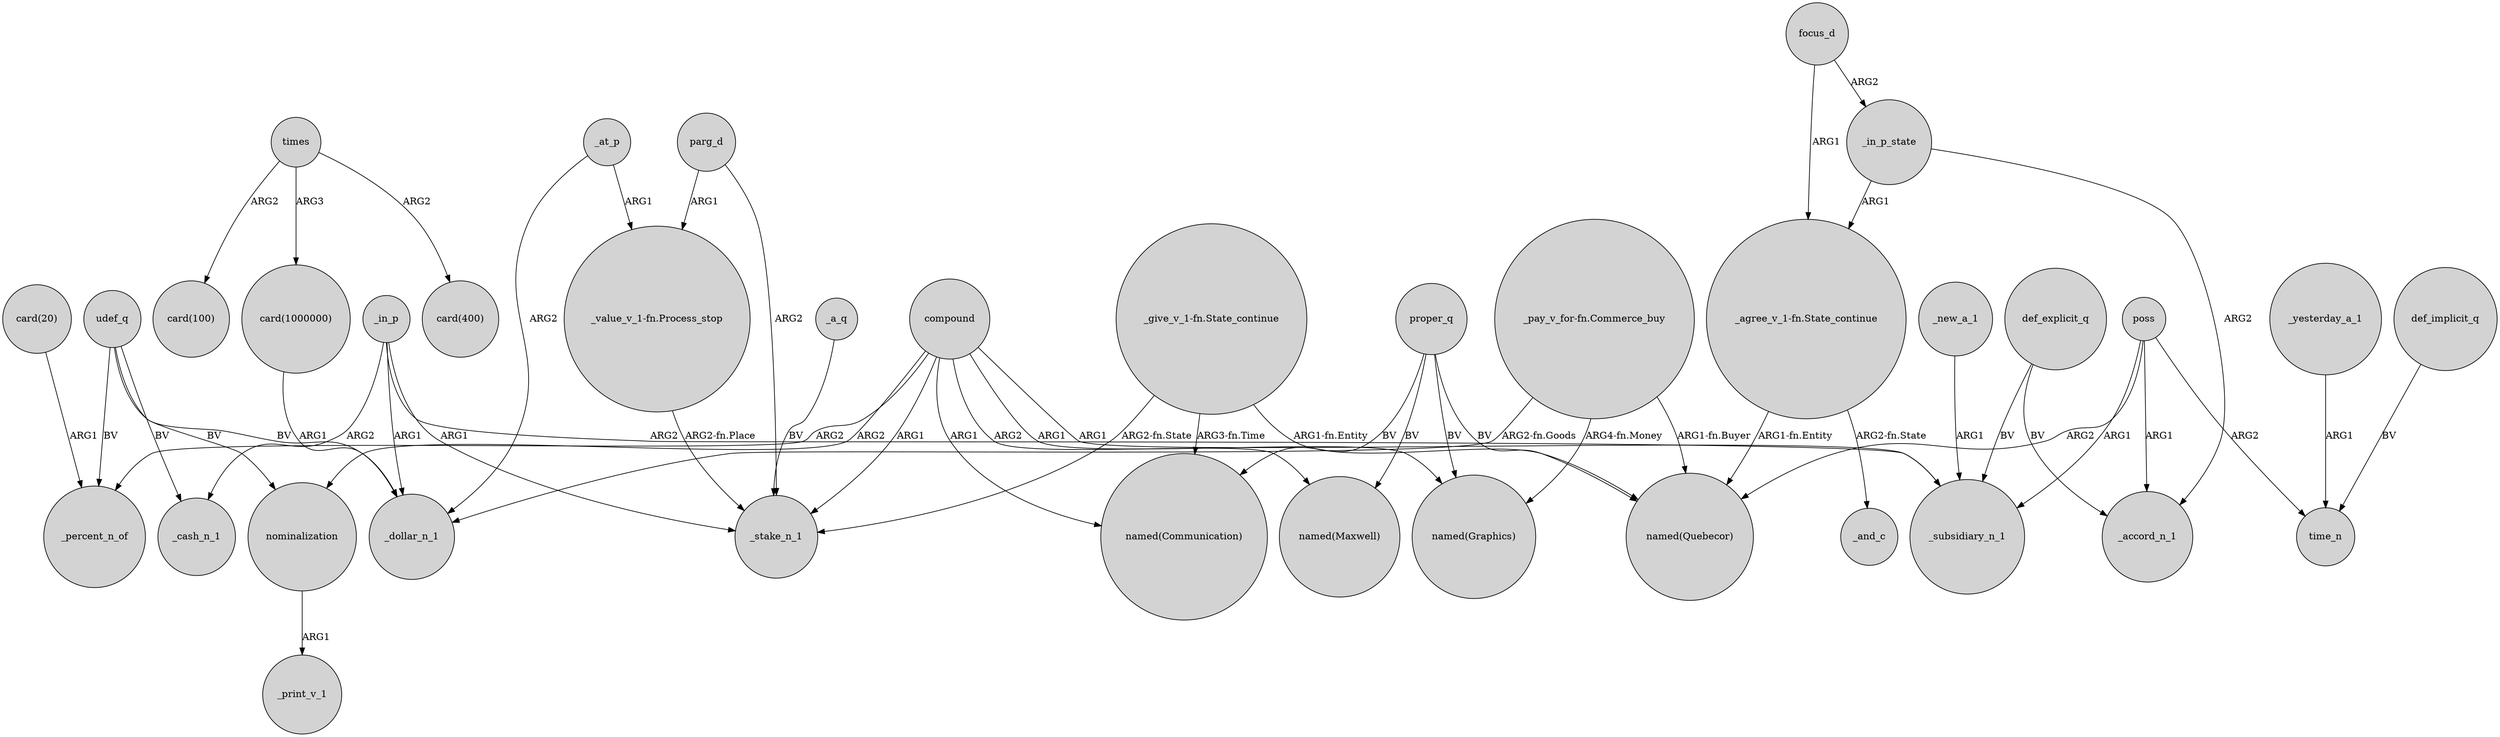 digraph {
	node [shape=circle style=filled]
	udef_q -> _cash_n_1 [label=BV]
	focus_d -> _in_p_state [label=ARG2]
	nominalization -> _print_v_1 [label=ARG1]
	times -> "card(400)" [label=ARG2]
	focus_d -> "_agree_v_1-fn.State_continue" [label=ARG1]
	"_give_v_1-fn.State_continue" -> _stake_n_1 [label="ARG2-fn.State"]
	_in_p_state -> _accord_n_1 [label=ARG2]
	"card(20)" -> _percent_n_of [label=ARG1]
	"_pay_v_for-fn.Commerce_buy" -> "named(Graphics)" [label="ARG4-fn.Money"]
	compound -> "named(Graphics)" [label=ARG1]
	udef_q -> nominalization [label=BV]
	def_explicit_q -> _accord_n_1 [label=BV]
	times -> "card(1000000)" [label=ARG3]
	"_give_v_1-fn.State_continue" -> "named(Communication)" [label="ARG3-fn.Time"]
	_yesterday_a_1 -> time_n [label=ARG1]
	"_agree_v_1-fn.State_continue" -> _and_c [label="ARG2-fn.State"]
	times -> "card(100)" [label=ARG2]
	compound -> "named(Communication)" [label=ARG1]
	compound -> nominalization [label=ARG2]
	_in_p -> _dollar_n_1 [label=ARG1]
	_at_p -> _dollar_n_1 [label=ARG2]
	proper_q -> "named(Communication)" [label=BV]
	udef_q -> _percent_n_of [label=BV]
	poss -> "named(Quebecor)" [label=ARG2]
	"_agree_v_1-fn.State_continue" -> "named(Quebecor)" [label="ARG1-fn.Entity"]
	compound -> _stake_n_1 [label=ARG1]
	proper_q -> "named(Maxwell)" [label=BV]
	_at_p -> "_value_v_1-fn.Process_stop" [label=ARG1]
	compound -> _percent_n_of [label=ARG2]
	udef_q -> _dollar_n_1 [label=BV]
	"card(1000000)" -> _dollar_n_1 [label=ARG1]
	def_explicit_q -> _subsidiary_n_1 [label=BV]
	poss -> _subsidiary_n_1 [label=ARG1]
	compound -> "named(Maxwell)" [label=ARG2]
	"_pay_v_for-fn.Commerce_buy" -> _dollar_n_1 [label="ARG2-fn.Goods"]
	_in_p -> _subsidiary_n_1 [label=ARG2]
	poss -> time_n [label=ARG2]
	_in_p -> _cash_n_1 [label=ARG2]
	parg_d -> _stake_n_1 [label=ARG2]
	compound -> _subsidiary_n_1 [label=ARG1]
	_in_p_state -> "_agree_v_1-fn.State_continue" [label=ARG1]
	parg_d -> "_value_v_1-fn.Process_stop" [label=ARG1]
	"_pay_v_for-fn.Commerce_buy" -> "named(Quebecor)" [label="ARG1-fn.Buyer"]
	"_value_v_1-fn.Process_stop" -> _stake_n_1 [label="ARG2-fn.Place"]
	proper_q -> "named(Quebecor)" [label=BV]
	_in_p -> _stake_n_1 [label=ARG1]
	_new_a_1 -> _subsidiary_n_1 [label=ARG1]
	def_implicit_q -> time_n [label=BV]
	proper_q -> "named(Graphics)" [label=BV]
	poss -> _accord_n_1 [label=ARG1]
	_a_q -> _stake_n_1 [label=BV]
	"_give_v_1-fn.State_continue" -> "named(Quebecor)" [label="ARG1-fn.Entity"]
}
